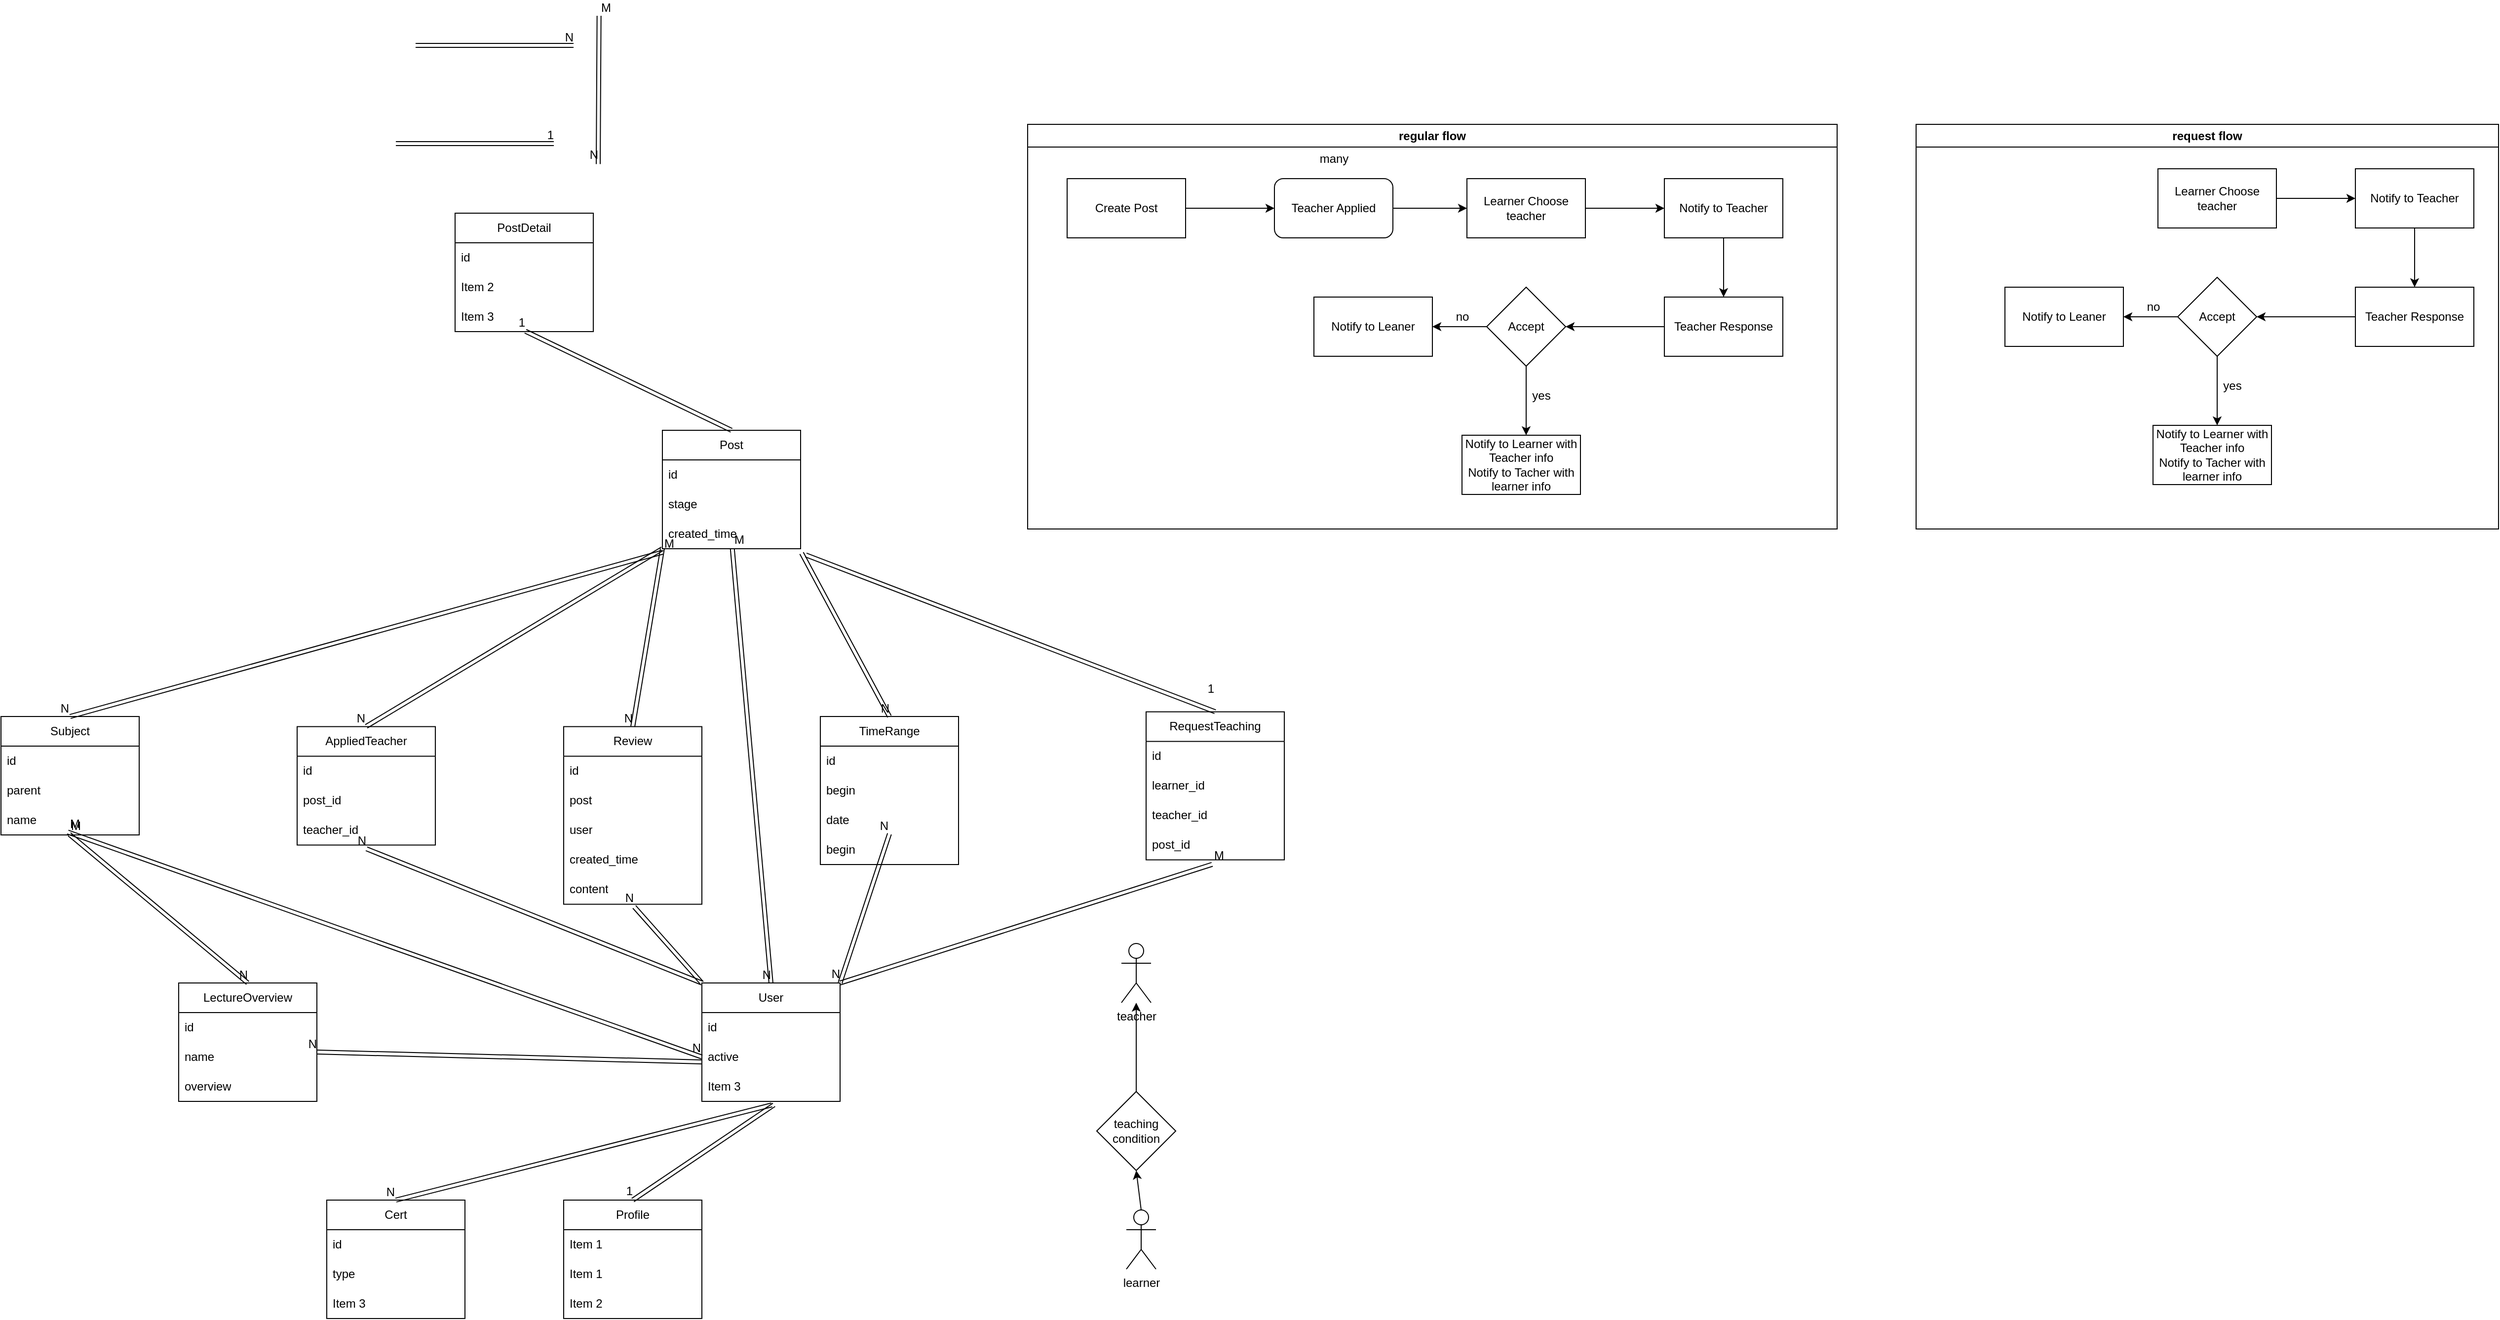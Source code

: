 <mxfile version="21.6.1" type="github" pages="4">
  <diagram name="Page-1" id="ulExaYNeWJO9vZlM2AOD">
    <mxGraphModel dx="3374" dy="1856" grid="1" gridSize="10" guides="1" tooltips="1" connect="1" arrows="1" fold="1" page="1" pageScale="1" pageWidth="850" pageHeight="1100" math="0" shadow="0">
      <root>
        <mxCell id="0" />
        <mxCell id="1" parent="0" />
        <mxCell id="eXuaTyJAbWY_H0V2AS7y-1" value="Post" style="swimlane;fontStyle=0;childLayout=stackLayout;horizontal=1;startSize=30;horizontalStack=0;resizeParent=1;resizeParentMax=0;resizeLast=0;collapsible=1;marginBottom=0;whiteSpace=wrap;html=1;" parent="1" vertex="1">
          <mxGeometry x="-400" y="270" width="140" height="120" as="geometry" />
        </mxCell>
        <mxCell id="eXuaTyJAbWY_H0V2AS7y-2" value="id" style="text;strokeColor=none;fillColor=none;align=left;verticalAlign=middle;spacingLeft=4;spacingRight=4;overflow=hidden;points=[[0,0.5],[1,0.5]];portConstraint=eastwest;rotatable=0;whiteSpace=wrap;html=1;" parent="eXuaTyJAbWY_H0V2AS7y-1" vertex="1">
          <mxGeometry y="30" width="140" height="30" as="geometry" />
        </mxCell>
        <mxCell id="eXuaTyJAbWY_H0V2AS7y-3" value="stage" style="text;strokeColor=none;fillColor=none;align=left;verticalAlign=middle;spacingLeft=4;spacingRight=4;overflow=hidden;points=[[0,0.5],[1,0.5]];portConstraint=eastwest;rotatable=0;whiteSpace=wrap;html=1;" parent="eXuaTyJAbWY_H0V2AS7y-1" vertex="1">
          <mxGeometry y="60" width="140" height="30" as="geometry" />
        </mxCell>
        <mxCell id="eXuaTyJAbWY_H0V2AS7y-4" value="created_time" style="text;strokeColor=none;fillColor=none;align=left;verticalAlign=middle;spacingLeft=4;spacingRight=4;overflow=hidden;points=[[0,0.5],[1,0.5]];portConstraint=eastwest;rotatable=0;whiteSpace=wrap;html=1;" parent="eXuaTyJAbWY_H0V2AS7y-1" vertex="1">
          <mxGeometry y="90" width="140" height="30" as="geometry" />
        </mxCell>
        <mxCell id="eXuaTyJAbWY_H0V2AS7y-5" value="Subject" style="swimlane;fontStyle=0;childLayout=stackLayout;horizontal=1;startSize=30;horizontalStack=0;resizeParent=1;resizeParentMax=0;resizeLast=0;collapsible=1;marginBottom=0;whiteSpace=wrap;html=1;" parent="1" vertex="1">
          <mxGeometry x="-1070" y="560" width="140" height="120" as="geometry" />
        </mxCell>
        <mxCell id="eXuaTyJAbWY_H0V2AS7y-6" value="id" style="text;strokeColor=none;fillColor=none;align=left;verticalAlign=middle;spacingLeft=4;spacingRight=4;overflow=hidden;points=[[0,0.5],[1,0.5]];portConstraint=eastwest;rotatable=0;whiteSpace=wrap;html=1;" parent="eXuaTyJAbWY_H0V2AS7y-5" vertex="1">
          <mxGeometry y="30" width="140" height="30" as="geometry" />
        </mxCell>
        <mxCell id="eXuaTyJAbWY_H0V2AS7y-7" value="parent" style="text;strokeColor=none;fillColor=none;align=left;verticalAlign=middle;spacingLeft=4;spacingRight=4;overflow=hidden;points=[[0,0.5],[1,0.5]];portConstraint=eastwest;rotatable=0;whiteSpace=wrap;html=1;" parent="eXuaTyJAbWY_H0V2AS7y-5" vertex="1">
          <mxGeometry y="60" width="140" height="30" as="geometry" />
        </mxCell>
        <mxCell id="eXuaTyJAbWY_H0V2AS7y-8" value="name" style="text;strokeColor=none;fillColor=none;align=left;verticalAlign=middle;spacingLeft=4;spacingRight=4;overflow=hidden;points=[[0,0.5],[1,0.5]];portConstraint=eastwest;rotatable=0;whiteSpace=wrap;html=1;" parent="eXuaTyJAbWY_H0V2AS7y-5" vertex="1">
          <mxGeometry y="90" width="140" height="30" as="geometry" />
        </mxCell>
        <mxCell id="eXuaTyJAbWY_H0V2AS7y-9" value="Review" style="swimlane;fontStyle=0;childLayout=stackLayout;horizontal=1;startSize=30;horizontalStack=0;resizeParent=1;resizeParentMax=0;resizeLast=0;collapsible=1;marginBottom=0;whiteSpace=wrap;html=1;" parent="1" vertex="1">
          <mxGeometry x="-500" y="570.21" width="140" height="180" as="geometry" />
        </mxCell>
        <mxCell id="eXuaTyJAbWY_H0V2AS7y-10" value="id" style="text;strokeColor=none;fillColor=none;align=left;verticalAlign=middle;spacingLeft=4;spacingRight=4;overflow=hidden;points=[[0,0.5],[1,0.5]];portConstraint=eastwest;rotatable=0;whiteSpace=wrap;html=1;" parent="eXuaTyJAbWY_H0V2AS7y-9" vertex="1">
          <mxGeometry y="30" width="140" height="30" as="geometry" />
        </mxCell>
        <mxCell id="eXuaTyJAbWY_H0V2AS7y-11" value="post" style="text;strokeColor=none;fillColor=none;align=left;verticalAlign=middle;spacingLeft=4;spacingRight=4;overflow=hidden;points=[[0,0.5],[1,0.5]];portConstraint=eastwest;rotatable=0;whiteSpace=wrap;html=1;" parent="eXuaTyJAbWY_H0V2AS7y-9" vertex="1">
          <mxGeometry y="60" width="140" height="30" as="geometry" />
        </mxCell>
        <mxCell id="eXuaTyJAbWY_H0V2AS7y-12" value="user" style="text;strokeColor=none;fillColor=none;align=left;verticalAlign=middle;spacingLeft=4;spacingRight=4;overflow=hidden;points=[[0,0.5],[1,0.5]];portConstraint=eastwest;rotatable=0;whiteSpace=wrap;html=1;" parent="eXuaTyJAbWY_H0V2AS7y-9" vertex="1">
          <mxGeometry y="90" width="140" height="30" as="geometry" />
        </mxCell>
        <mxCell id="eXuaTyJAbWY_H0V2AS7y-13" value="created_time" style="text;strokeColor=none;fillColor=none;align=left;verticalAlign=middle;spacingLeft=4;spacingRight=4;overflow=hidden;points=[[0,0.5],[1,0.5]];portConstraint=eastwest;rotatable=0;whiteSpace=wrap;html=1;" parent="eXuaTyJAbWY_H0V2AS7y-9" vertex="1">
          <mxGeometry y="120" width="140" height="30" as="geometry" />
        </mxCell>
        <mxCell id="eXuaTyJAbWY_H0V2AS7y-14" value="content" style="text;strokeColor=none;fillColor=none;align=left;verticalAlign=middle;spacingLeft=4;spacingRight=4;overflow=hidden;points=[[0,0.5],[1,0.5]];portConstraint=eastwest;rotatable=0;whiteSpace=wrap;html=1;" parent="eXuaTyJAbWY_H0V2AS7y-9" vertex="1">
          <mxGeometry y="150" width="140" height="30" as="geometry" />
        </mxCell>
        <mxCell id="eXuaTyJAbWY_H0V2AS7y-15" value="TimeRange" style="swimlane;fontStyle=0;childLayout=stackLayout;horizontal=1;startSize=30;horizontalStack=0;resizeParent=1;resizeParentMax=0;resizeLast=0;collapsible=1;marginBottom=0;whiteSpace=wrap;html=1;" parent="1" vertex="1">
          <mxGeometry x="-240" y="560" width="140" height="150" as="geometry" />
        </mxCell>
        <mxCell id="eXuaTyJAbWY_H0V2AS7y-16" value="id" style="text;strokeColor=none;fillColor=none;align=left;verticalAlign=middle;spacingLeft=4;spacingRight=4;overflow=hidden;points=[[0,0.5],[1,0.5]];portConstraint=eastwest;rotatable=0;whiteSpace=wrap;html=1;" parent="eXuaTyJAbWY_H0V2AS7y-15" vertex="1">
          <mxGeometry y="30" width="140" height="30" as="geometry" />
        </mxCell>
        <mxCell id="eXuaTyJAbWY_H0V2AS7y-17" value="begin" style="text;strokeColor=none;fillColor=none;align=left;verticalAlign=middle;spacingLeft=4;spacingRight=4;overflow=hidden;points=[[0,0.5],[1,0.5]];portConstraint=eastwest;rotatable=0;whiteSpace=wrap;html=1;" parent="eXuaTyJAbWY_H0V2AS7y-15" vertex="1">
          <mxGeometry y="60" width="140" height="30" as="geometry" />
        </mxCell>
        <mxCell id="eXuaTyJAbWY_H0V2AS7y-18" value="date" style="text;strokeColor=none;fillColor=none;align=left;verticalAlign=middle;spacingLeft=4;spacingRight=4;overflow=hidden;points=[[0,0.5],[1,0.5]];portConstraint=eastwest;rotatable=0;whiteSpace=wrap;html=1;" parent="eXuaTyJAbWY_H0V2AS7y-15" vertex="1">
          <mxGeometry y="90" width="140" height="30" as="geometry" />
        </mxCell>
        <mxCell id="eXuaTyJAbWY_H0V2AS7y-19" value="begin" style="text;strokeColor=none;fillColor=none;align=left;verticalAlign=middle;spacingLeft=4;spacingRight=4;overflow=hidden;points=[[0,0.5],[1,0.5]];portConstraint=eastwest;rotatable=0;whiteSpace=wrap;html=1;" parent="eXuaTyJAbWY_H0V2AS7y-15" vertex="1">
          <mxGeometry y="120" width="140" height="30" as="geometry" />
        </mxCell>
        <mxCell id="eXuaTyJAbWY_H0V2AS7y-20" value="User" style="swimlane;fontStyle=0;childLayout=stackLayout;horizontal=1;startSize=30;horizontalStack=0;resizeParent=1;resizeParentMax=0;resizeLast=0;collapsible=1;marginBottom=0;whiteSpace=wrap;html=1;" parent="1" vertex="1">
          <mxGeometry x="-360" y="830" width="140" height="120" as="geometry" />
        </mxCell>
        <mxCell id="eXuaTyJAbWY_H0V2AS7y-21" value="id" style="text;strokeColor=none;fillColor=none;align=left;verticalAlign=middle;spacingLeft=4;spacingRight=4;overflow=hidden;points=[[0,0.5],[1,0.5]];portConstraint=eastwest;rotatable=0;whiteSpace=wrap;html=1;" parent="eXuaTyJAbWY_H0V2AS7y-20" vertex="1">
          <mxGeometry y="30" width="140" height="30" as="geometry" />
        </mxCell>
        <mxCell id="eXuaTyJAbWY_H0V2AS7y-22" value="active" style="text;strokeColor=none;fillColor=none;align=left;verticalAlign=middle;spacingLeft=4;spacingRight=4;overflow=hidden;points=[[0,0.5],[1,0.5]];portConstraint=eastwest;rotatable=0;whiteSpace=wrap;html=1;" parent="eXuaTyJAbWY_H0V2AS7y-20" vertex="1">
          <mxGeometry y="60" width="140" height="30" as="geometry" />
        </mxCell>
        <mxCell id="eXuaTyJAbWY_H0V2AS7y-23" value="Item 3" style="text;strokeColor=none;fillColor=none;align=left;verticalAlign=middle;spacingLeft=4;spacingRight=4;overflow=hidden;points=[[0,0.5],[1,0.5]];portConstraint=eastwest;rotatable=0;whiteSpace=wrap;html=1;" parent="eXuaTyJAbWY_H0V2AS7y-20" vertex="1">
          <mxGeometry y="90" width="140" height="30" as="geometry" />
        </mxCell>
        <mxCell id="eXuaTyJAbWY_H0V2AS7y-24" value="Cert" style="swimlane;fontStyle=0;childLayout=stackLayout;horizontal=1;startSize=30;horizontalStack=0;resizeParent=1;resizeParentMax=0;resizeLast=0;collapsible=1;marginBottom=0;whiteSpace=wrap;html=1;" parent="1" vertex="1">
          <mxGeometry x="-740" y="1050" width="140" height="120" as="geometry" />
        </mxCell>
        <mxCell id="eXuaTyJAbWY_H0V2AS7y-25" value="id" style="text;strokeColor=none;fillColor=none;align=left;verticalAlign=middle;spacingLeft=4;spacingRight=4;overflow=hidden;points=[[0,0.5],[1,0.5]];portConstraint=eastwest;rotatable=0;whiteSpace=wrap;html=1;" parent="eXuaTyJAbWY_H0V2AS7y-24" vertex="1">
          <mxGeometry y="30" width="140" height="30" as="geometry" />
        </mxCell>
        <mxCell id="eXuaTyJAbWY_H0V2AS7y-26" value="type" style="text;strokeColor=none;fillColor=none;align=left;verticalAlign=middle;spacingLeft=4;spacingRight=4;overflow=hidden;points=[[0,0.5],[1,0.5]];portConstraint=eastwest;rotatable=0;whiteSpace=wrap;html=1;" parent="eXuaTyJAbWY_H0V2AS7y-24" vertex="1">
          <mxGeometry y="60" width="140" height="30" as="geometry" />
        </mxCell>
        <mxCell id="eXuaTyJAbWY_H0V2AS7y-27" value="Item 3" style="text;strokeColor=none;fillColor=none;align=left;verticalAlign=middle;spacingLeft=4;spacingRight=4;overflow=hidden;points=[[0,0.5],[1,0.5]];portConstraint=eastwest;rotatable=0;whiteSpace=wrap;html=1;" parent="eXuaTyJAbWY_H0V2AS7y-24" vertex="1">
          <mxGeometry y="90" width="140" height="30" as="geometry" />
        </mxCell>
        <mxCell id="eXuaTyJAbWY_H0V2AS7y-28" value="Profile" style="swimlane;fontStyle=0;childLayout=stackLayout;horizontal=1;startSize=30;horizontalStack=0;resizeParent=1;resizeParentMax=0;resizeLast=0;collapsible=1;marginBottom=0;whiteSpace=wrap;html=1;" parent="1" vertex="1">
          <mxGeometry x="-500" y="1050" width="140" height="120" as="geometry" />
        </mxCell>
        <mxCell id="eXuaTyJAbWY_H0V2AS7y-29" value="Item 1" style="text;strokeColor=none;fillColor=none;align=left;verticalAlign=middle;spacingLeft=4;spacingRight=4;overflow=hidden;points=[[0,0.5],[1,0.5]];portConstraint=eastwest;rotatable=0;whiteSpace=wrap;html=1;" parent="eXuaTyJAbWY_H0V2AS7y-28" vertex="1">
          <mxGeometry y="30" width="140" height="30" as="geometry" />
        </mxCell>
        <mxCell id="eXuaTyJAbWY_H0V2AS7y-30" value="Item 1" style="text;strokeColor=none;fillColor=none;align=left;verticalAlign=middle;spacingLeft=4;spacingRight=4;overflow=hidden;points=[[0,0.5],[1,0.5]];portConstraint=eastwest;rotatable=0;whiteSpace=wrap;html=1;" parent="eXuaTyJAbWY_H0V2AS7y-28" vertex="1">
          <mxGeometry y="60" width="140" height="30" as="geometry" />
        </mxCell>
        <mxCell id="eXuaTyJAbWY_H0V2AS7y-31" value="Item 2" style="text;strokeColor=none;fillColor=none;align=left;verticalAlign=middle;spacingLeft=4;spacingRight=4;overflow=hidden;points=[[0,0.5],[1,0.5]];portConstraint=eastwest;rotatable=0;whiteSpace=wrap;html=1;" parent="eXuaTyJAbWY_H0V2AS7y-28" vertex="1">
          <mxGeometry y="90" width="140" height="30" as="geometry" />
        </mxCell>
        <mxCell id="eXuaTyJAbWY_H0V2AS7y-32" value="" style="shape=link;html=1;rounded=0;exitX=0.522;exitY=1.116;exitDx=0;exitDy=0;entryX=0.5;entryY=0;entryDx=0;entryDy=0;exitPerimeter=0;" parent="1" source="eXuaTyJAbWY_H0V2AS7y-23" target="eXuaTyJAbWY_H0V2AS7y-28" edge="1">
          <mxGeometry relative="1" as="geometry">
            <mxPoint x="560" y="600.21" as="sourcePoint" />
            <mxPoint x="720" y="600.21" as="targetPoint" />
          </mxGeometry>
        </mxCell>
        <mxCell id="eXuaTyJAbWY_H0V2AS7y-33" value="1" style="resizable=0;html=1;align=right;verticalAlign=bottom;" parent="eXuaTyJAbWY_H0V2AS7y-32" connectable="0" vertex="1">
          <mxGeometry x="1" relative="1" as="geometry" />
        </mxCell>
        <mxCell id="eXuaTyJAbWY_H0V2AS7y-34" value="" style="shape=link;html=1;rounded=0;entryX=0.502;entryY=1.13;entryDx=0;entryDy=0;entryPerimeter=0;" parent="1" target="eXuaTyJAbWY_H0V2AS7y-60" edge="1">
          <mxGeometry relative="1" as="geometry">
            <mxPoint x="-360" y="830" as="sourcePoint" />
            <mxPoint x="690" y="490.0" as="targetPoint" />
          </mxGeometry>
        </mxCell>
        <mxCell id="eXuaTyJAbWY_H0V2AS7y-35" value="N" style="resizable=0;html=1;align=right;verticalAlign=bottom;" parent="eXuaTyJAbWY_H0V2AS7y-34" connectable="0" vertex="1">
          <mxGeometry x="1" relative="1" as="geometry" />
        </mxCell>
        <mxCell id="eXuaTyJAbWY_H0V2AS7y-36" value="" style="shape=link;html=1;rounded=0;entryX=0.5;entryY=0;entryDx=0;entryDy=0;exitX=0.506;exitY=0.993;exitDx=0;exitDy=0;exitPerimeter=0;" parent="1" source="eXuaTyJAbWY_H0V2AS7y-4" target="eXuaTyJAbWY_H0V2AS7y-20" edge="1">
          <mxGeometry relative="1" as="geometry">
            <mxPoint x="290" y="280" as="sourcePoint" />
            <mxPoint x="450" y="280" as="targetPoint" />
          </mxGeometry>
        </mxCell>
        <mxCell id="eXuaTyJAbWY_H0V2AS7y-37" value="M" style="resizable=0;html=1;align=left;verticalAlign=bottom;" parent="eXuaTyJAbWY_H0V2AS7y-36" connectable="0" vertex="1">
          <mxGeometry x="-1" relative="1" as="geometry" />
        </mxCell>
        <mxCell id="eXuaTyJAbWY_H0V2AS7y-38" value="N" style="resizable=0;html=1;align=right;verticalAlign=bottom;" parent="eXuaTyJAbWY_H0V2AS7y-36" connectable="0" vertex="1">
          <mxGeometry x="1" relative="1" as="geometry" />
        </mxCell>
        <mxCell id="eXuaTyJAbWY_H0V2AS7y-39" value="" style="shape=link;html=1;rounded=0;" parent="1" edge="1">
          <mxGeometry relative="1" as="geometry">
            <mxPoint x="-670" y="-20.5" as="sourcePoint" />
            <mxPoint x="-510" y="-20.5" as="targetPoint" />
          </mxGeometry>
        </mxCell>
        <mxCell id="eXuaTyJAbWY_H0V2AS7y-40" value="1" style="resizable=0;html=1;align=right;verticalAlign=bottom;" parent="eXuaTyJAbWY_H0V2AS7y-39" connectable="0" vertex="1">
          <mxGeometry x="1" relative="1" as="geometry" />
        </mxCell>
        <mxCell id="eXuaTyJAbWY_H0V2AS7y-41" value="" style="shape=link;html=1;rounded=0;exitX=0.506;exitY=1.119;exitDx=0;exitDy=0;exitPerimeter=0;entryX=0.5;entryY=0;entryDx=0;entryDy=0;" parent="1" source="eXuaTyJAbWY_H0V2AS7y-23" target="eXuaTyJAbWY_H0V2AS7y-24" edge="1">
          <mxGeometry relative="1" as="geometry">
            <mxPoint x="690" y="740.21" as="sourcePoint" />
            <mxPoint x="850" y="740.21" as="targetPoint" />
          </mxGeometry>
        </mxCell>
        <mxCell id="eXuaTyJAbWY_H0V2AS7y-42" value="N" style="resizable=0;html=1;align=right;verticalAlign=bottom;" parent="eXuaTyJAbWY_H0V2AS7y-41" connectable="0" vertex="1">
          <mxGeometry x="1" relative="1" as="geometry" />
        </mxCell>
        <mxCell id="eXuaTyJAbWY_H0V2AS7y-43" value="" style="shape=link;html=1;rounded=0;exitX=1;exitY=0;exitDx=0;exitDy=0;entryX=0.5;entryY=0.962;entryDx=0;entryDy=0;entryPerimeter=0;" parent="1" source="eXuaTyJAbWY_H0V2AS7y-20" target="eXuaTyJAbWY_H0V2AS7y-18" edge="1">
          <mxGeometry relative="1" as="geometry">
            <mxPoint x="475" y="540.21" as="sourcePoint" />
            <mxPoint x="140" y="700" as="targetPoint" />
          </mxGeometry>
        </mxCell>
        <mxCell id="eXuaTyJAbWY_H0V2AS7y-44" value="N" style="resizable=0;html=1;align=right;verticalAlign=bottom;" parent="eXuaTyJAbWY_H0V2AS7y-43" connectable="0" vertex="1">
          <mxGeometry x="1" relative="1" as="geometry" />
        </mxCell>
        <mxCell id="eXuaTyJAbWY_H0V2AS7y-45" value="" style="shape=link;html=1;rounded=0;entryX=0.5;entryY=0;entryDx=0;entryDy=0;exitX=0.506;exitY=0.993;exitDx=0;exitDy=0;exitPerimeter=0;" parent="1" edge="1">
          <mxGeometry relative="1" as="geometry">
            <mxPoint x="-464.16" y="-150.0" as="sourcePoint" />
            <mxPoint x="-465" y="0.21" as="targetPoint" />
          </mxGeometry>
        </mxCell>
        <mxCell id="eXuaTyJAbWY_H0V2AS7y-46" value="M" style="resizable=0;html=1;align=left;verticalAlign=bottom;" parent="eXuaTyJAbWY_H0V2AS7y-45" connectable="0" vertex="1">
          <mxGeometry x="-1" relative="1" as="geometry" />
        </mxCell>
        <mxCell id="eXuaTyJAbWY_H0V2AS7y-47" value="N" style="resizable=0;html=1;align=right;verticalAlign=bottom;" parent="eXuaTyJAbWY_H0V2AS7y-45" connectable="0" vertex="1">
          <mxGeometry x="1" relative="1" as="geometry" />
        </mxCell>
        <mxCell id="eXuaTyJAbWY_H0V2AS7y-48" value="" style="shape=link;html=1;rounded=0;entryX=0.511;entryY=1.09;entryDx=0;entryDy=0;entryPerimeter=0;exitX=0;exitY=0;exitDx=0;exitDy=0;" parent="1" source="eXuaTyJAbWY_H0V2AS7y-20" target="eXuaTyJAbWY_H0V2AS7y-14" edge="1">
          <mxGeometry relative="1" as="geometry">
            <mxPoint x="250" y="330" as="sourcePoint" />
            <mxPoint x="410" y="330" as="targetPoint" />
          </mxGeometry>
        </mxCell>
        <mxCell id="eXuaTyJAbWY_H0V2AS7y-49" value="N" style="resizable=0;html=1;align=right;verticalAlign=bottom;" parent="eXuaTyJAbWY_H0V2AS7y-48" connectable="0" vertex="1">
          <mxGeometry x="1" relative="1" as="geometry" />
        </mxCell>
        <mxCell id="eXuaTyJAbWY_H0V2AS7y-50" value="" style="shape=link;html=1;rounded=0;entryX=0.5;entryY=0;entryDx=0;entryDy=0;" parent="1" target="eXuaTyJAbWY_H0V2AS7y-9" edge="1">
          <mxGeometry relative="1" as="geometry">
            <mxPoint x="-400" y="390" as="sourcePoint" />
            <mxPoint x="800" y="200" as="targetPoint" />
          </mxGeometry>
        </mxCell>
        <mxCell id="eXuaTyJAbWY_H0V2AS7y-51" value="N" style="resizable=0;html=1;align=right;verticalAlign=bottom;" parent="eXuaTyJAbWY_H0V2AS7y-50" connectable="0" vertex="1">
          <mxGeometry x="1" relative="1" as="geometry" />
        </mxCell>
        <mxCell id="eXuaTyJAbWY_H0V2AS7y-52" value="" style="shape=link;html=1;rounded=0;entryX=0.5;entryY=0;entryDx=0;entryDy=0;exitX=0.001;exitY=1.119;exitDx=0;exitDy=0;exitPerimeter=0;" parent="1" source="eXuaTyJAbWY_H0V2AS7y-4" target="eXuaTyJAbWY_H0V2AS7y-5" edge="1">
          <mxGeometry relative="1" as="geometry">
            <mxPoint x="640.84" y="210" as="sourcePoint" />
            <mxPoint x="640" y="360.21" as="targetPoint" />
          </mxGeometry>
        </mxCell>
        <mxCell id="eXuaTyJAbWY_H0V2AS7y-53" value="M" style="resizable=0;html=1;align=left;verticalAlign=bottom;" parent="eXuaTyJAbWY_H0V2AS7y-52" connectable="0" vertex="1">
          <mxGeometry x="-1" relative="1" as="geometry" />
        </mxCell>
        <mxCell id="eXuaTyJAbWY_H0V2AS7y-54" value="N" style="resizable=0;html=1;align=right;verticalAlign=bottom;" parent="eXuaTyJAbWY_H0V2AS7y-52" connectable="0" vertex="1">
          <mxGeometry x="1" relative="1" as="geometry" />
        </mxCell>
        <mxCell id="eXuaTyJAbWY_H0V2AS7y-55" value="" style="shape=link;html=1;rounded=0;entryX=0.5;entryY=0;entryDx=0;entryDy=0;exitX=1.007;exitY=1.148;exitDx=0;exitDy=0;exitPerimeter=0;" parent="1" source="eXuaTyJAbWY_H0V2AS7y-4" target="eXuaTyJAbWY_H0V2AS7y-15" edge="1">
          <mxGeometry relative="1" as="geometry">
            <mxPoint x="120" y="310" as="sourcePoint" />
            <mxPoint x="280" y="310" as="targetPoint" />
          </mxGeometry>
        </mxCell>
        <mxCell id="eXuaTyJAbWY_H0V2AS7y-56" value="N" style="resizable=0;html=1;align=right;verticalAlign=bottom;" parent="eXuaTyJAbWY_H0V2AS7y-55" connectable="0" vertex="1">
          <mxGeometry x="1" relative="1" as="geometry" />
        </mxCell>
        <mxCell id="eXuaTyJAbWY_H0V2AS7y-57" value="AppliedTeacher" style="swimlane;fontStyle=0;childLayout=stackLayout;horizontal=1;startSize=30;horizontalStack=0;resizeParent=1;resizeParentMax=0;resizeLast=0;collapsible=1;marginBottom=0;whiteSpace=wrap;html=1;" parent="1" vertex="1">
          <mxGeometry x="-770" y="570.21" width="140" height="120" as="geometry" />
        </mxCell>
        <mxCell id="eXuaTyJAbWY_H0V2AS7y-58" value="id" style="text;strokeColor=none;fillColor=none;align=left;verticalAlign=middle;spacingLeft=4;spacingRight=4;overflow=hidden;points=[[0,0.5],[1,0.5]];portConstraint=eastwest;rotatable=0;whiteSpace=wrap;html=1;" parent="eXuaTyJAbWY_H0V2AS7y-57" vertex="1">
          <mxGeometry y="30" width="140" height="30" as="geometry" />
        </mxCell>
        <mxCell id="eXuaTyJAbWY_H0V2AS7y-59" value="post_id" style="text;strokeColor=none;fillColor=none;align=left;verticalAlign=middle;spacingLeft=4;spacingRight=4;overflow=hidden;points=[[0,0.5],[1,0.5]];portConstraint=eastwest;rotatable=0;whiteSpace=wrap;html=1;" parent="eXuaTyJAbWY_H0V2AS7y-57" vertex="1">
          <mxGeometry y="60" width="140" height="30" as="geometry" />
        </mxCell>
        <mxCell id="eXuaTyJAbWY_H0V2AS7y-60" value="teacher_id" style="text;strokeColor=none;fillColor=none;align=left;verticalAlign=middle;spacingLeft=4;spacingRight=4;overflow=hidden;points=[[0,0.5],[1,0.5]];portConstraint=eastwest;rotatable=0;whiteSpace=wrap;html=1;" parent="eXuaTyJAbWY_H0V2AS7y-57" vertex="1">
          <mxGeometry y="90" width="140" height="30" as="geometry" />
        </mxCell>
        <mxCell id="eXuaTyJAbWY_H0V2AS7y-61" value="" style="shape=link;html=1;rounded=0;" parent="1" edge="1">
          <mxGeometry relative="1" as="geometry">
            <mxPoint x="-650" y="-120.0" as="sourcePoint" />
            <mxPoint x="-490" y="-120.0" as="targetPoint" />
          </mxGeometry>
        </mxCell>
        <mxCell id="eXuaTyJAbWY_H0V2AS7y-62" value="N" style="resizable=0;html=1;align=right;verticalAlign=bottom;" parent="eXuaTyJAbWY_H0V2AS7y-61" connectable="0" vertex="1">
          <mxGeometry x="1" relative="1" as="geometry" />
        </mxCell>
        <mxCell id="eXuaTyJAbWY_H0V2AS7y-63" value="" style="shape=link;html=1;rounded=0;exitX=0;exitY=1;exitDx=0;exitDy=0;" parent="1" source="eXuaTyJAbWY_H0V2AS7y-1" edge="1">
          <mxGeometry relative="1" as="geometry">
            <mxPoint x="70" y="410.0" as="sourcePoint" />
            <mxPoint x="-700" y="570" as="targetPoint" />
          </mxGeometry>
        </mxCell>
        <mxCell id="eXuaTyJAbWY_H0V2AS7y-64" value="N" style="resizable=0;html=1;align=right;verticalAlign=bottom;" parent="eXuaTyJAbWY_H0V2AS7y-63" connectable="0" vertex="1">
          <mxGeometry x="1" relative="1" as="geometry" />
        </mxCell>
        <mxCell id="eXuaTyJAbWY_H0V2AS7y-65" value="RequestTeaching" style="swimlane;fontStyle=0;childLayout=stackLayout;horizontal=1;startSize=30;horizontalStack=0;resizeParent=1;resizeParentMax=0;resizeLast=0;collapsible=1;marginBottom=0;whiteSpace=wrap;html=1;" parent="1" vertex="1">
          <mxGeometry x="90" y="555.21" width="140" height="150" as="geometry" />
        </mxCell>
        <mxCell id="eXuaTyJAbWY_H0V2AS7y-66" value="id" style="text;strokeColor=none;fillColor=none;align=left;verticalAlign=middle;spacingLeft=4;spacingRight=4;overflow=hidden;points=[[0,0.5],[1,0.5]];portConstraint=eastwest;rotatable=0;whiteSpace=wrap;html=1;" parent="eXuaTyJAbWY_H0V2AS7y-65" vertex="1">
          <mxGeometry y="30" width="140" height="30" as="geometry" />
        </mxCell>
        <mxCell id="eXuaTyJAbWY_H0V2AS7y-67" value="learner_id" style="text;strokeColor=none;fillColor=none;align=left;verticalAlign=middle;spacingLeft=4;spacingRight=4;overflow=hidden;points=[[0,0.5],[1,0.5]];portConstraint=eastwest;rotatable=0;whiteSpace=wrap;html=1;" parent="eXuaTyJAbWY_H0V2AS7y-65" vertex="1">
          <mxGeometry y="60" width="140" height="30" as="geometry" />
        </mxCell>
        <mxCell id="eXuaTyJAbWY_H0V2AS7y-68" value="teacher_id" style="text;strokeColor=none;fillColor=none;align=left;verticalAlign=middle;spacingLeft=4;spacingRight=4;overflow=hidden;points=[[0,0.5],[1,0.5]];portConstraint=eastwest;rotatable=0;whiteSpace=wrap;html=1;" parent="eXuaTyJAbWY_H0V2AS7y-65" vertex="1">
          <mxGeometry y="90" width="140" height="30" as="geometry" />
        </mxCell>
        <mxCell id="eXuaTyJAbWY_H0V2AS7y-69" value="post_id" style="text;strokeColor=none;fillColor=none;align=left;verticalAlign=middle;spacingLeft=4;spacingRight=4;overflow=hidden;points=[[0,0.5],[1,0.5]];portConstraint=eastwest;rotatable=0;whiteSpace=wrap;html=1;" parent="eXuaTyJAbWY_H0V2AS7y-65" vertex="1">
          <mxGeometry y="120" width="140" height="30" as="geometry" />
        </mxCell>
        <mxCell id="eXuaTyJAbWY_H0V2AS7y-70" value="" style="shape=link;html=1;rounded=0;entryX=1;entryY=0;entryDx=0;entryDy=0;exitX=0.478;exitY=1.154;exitDx=0;exitDy=0;exitPerimeter=0;" parent="1" source="eXuaTyJAbWY_H0V2AS7y-69" target="eXuaTyJAbWY_H0V2AS7y-20" edge="1">
          <mxGeometry relative="1" as="geometry">
            <mxPoint x="-9.16" y="390.0" as="sourcePoint" />
            <mxPoint x="-10" y="540.21" as="targetPoint" />
          </mxGeometry>
        </mxCell>
        <mxCell id="eXuaTyJAbWY_H0V2AS7y-71" value="M" style="resizable=0;html=1;align=left;verticalAlign=bottom;" parent="eXuaTyJAbWY_H0V2AS7y-70" connectable="0" vertex="1">
          <mxGeometry x="-1" relative="1" as="geometry" />
        </mxCell>
        <mxCell id="eXuaTyJAbWY_H0V2AS7y-72" value="N" style="resizable=0;html=1;align=right;verticalAlign=bottom;" parent="eXuaTyJAbWY_H0V2AS7y-70" connectable="0" vertex="1">
          <mxGeometry x="1" relative="1" as="geometry" />
        </mxCell>
        <mxCell id="eXuaTyJAbWY_H0V2AS7y-73" value="" style="shape=link;html=1;rounded=0;entryX=0.5;entryY=0;entryDx=0;entryDy=0;exitX=1.038;exitY=1.211;exitDx=0;exitDy=0;exitPerimeter=0;" parent="1" source="eXuaTyJAbWY_H0V2AS7y-4" target="eXuaTyJAbWY_H0V2AS7y-65" edge="1">
          <mxGeometry relative="1" as="geometry">
            <mxPoint x="-20" y="310" as="sourcePoint" />
            <mxPoint x="140" y="310" as="targetPoint" />
          </mxGeometry>
        </mxCell>
        <mxCell id="eXuaTyJAbWY_H0V2AS7y-74" value="1" style="resizable=0;html=1;align=right;verticalAlign=bottom;" parent="eXuaTyJAbWY_H0V2AS7y-73" connectable="0" vertex="1">
          <mxGeometry x="1" relative="1" as="geometry">
            <mxPoint y="-15" as="offset" />
          </mxGeometry>
        </mxCell>
        <mxCell id="eXuaTyJAbWY_H0V2AS7y-75" value="PostDetail" style="swimlane;fontStyle=0;childLayout=stackLayout;horizontal=1;startSize=30;horizontalStack=0;resizeParent=1;resizeParentMax=0;resizeLast=0;collapsible=1;marginBottom=0;whiteSpace=wrap;html=1;" parent="1" vertex="1">
          <mxGeometry x="-610" y="50" width="140" height="120" as="geometry" />
        </mxCell>
        <mxCell id="eXuaTyJAbWY_H0V2AS7y-76" value="id" style="text;strokeColor=none;fillColor=none;align=left;verticalAlign=middle;spacingLeft=4;spacingRight=4;overflow=hidden;points=[[0,0.5],[1,0.5]];portConstraint=eastwest;rotatable=0;whiteSpace=wrap;html=1;" parent="eXuaTyJAbWY_H0V2AS7y-75" vertex="1">
          <mxGeometry y="30" width="140" height="30" as="geometry" />
        </mxCell>
        <mxCell id="eXuaTyJAbWY_H0V2AS7y-77" value="Item 2" style="text;strokeColor=none;fillColor=none;align=left;verticalAlign=middle;spacingLeft=4;spacingRight=4;overflow=hidden;points=[[0,0.5],[1,0.5]];portConstraint=eastwest;rotatable=0;whiteSpace=wrap;html=1;" parent="eXuaTyJAbWY_H0V2AS7y-75" vertex="1">
          <mxGeometry y="60" width="140" height="30" as="geometry" />
        </mxCell>
        <mxCell id="eXuaTyJAbWY_H0V2AS7y-78" value="Item 3" style="text;strokeColor=none;fillColor=none;align=left;verticalAlign=middle;spacingLeft=4;spacingRight=4;overflow=hidden;points=[[0,0.5],[1,0.5]];portConstraint=eastwest;rotatable=0;whiteSpace=wrap;html=1;" parent="eXuaTyJAbWY_H0V2AS7y-75" vertex="1">
          <mxGeometry y="90" width="140" height="30" as="geometry" />
        </mxCell>
        <mxCell id="eXuaTyJAbWY_H0V2AS7y-79" value="" style="shape=link;html=1;rounded=0;entryX=0.509;entryY=0.989;entryDx=0;entryDy=0;entryPerimeter=0;" parent="1" target="eXuaTyJAbWY_H0V2AS7y-78" edge="1">
          <mxGeometry relative="1" as="geometry">
            <mxPoint x="-330" y="270" as="sourcePoint" />
            <mxPoint x="-150" y="130" as="targetPoint" />
          </mxGeometry>
        </mxCell>
        <mxCell id="eXuaTyJAbWY_H0V2AS7y-80" value="1" style="resizable=0;html=1;align=right;verticalAlign=bottom;" parent="eXuaTyJAbWY_H0V2AS7y-79" connectable="0" vertex="1">
          <mxGeometry x="1" relative="1" as="geometry" />
        </mxCell>
        <mxCell id="eXuaTyJAbWY_H0V2AS7y-81" value="learner" style="shape=umlActor;verticalLabelPosition=bottom;verticalAlign=top;html=1;outlineConnect=0;" parent="1" vertex="1">
          <mxGeometry x="70" y="1060" width="30" height="60" as="geometry" />
        </mxCell>
        <mxCell id="eXuaTyJAbWY_H0V2AS7y-82" value="teacher" style="shape=umlActor;verticalLabelPosition=bottom;verticalAlign=top;html=1;outlineConnect=0;" parent="1" vertex="1">
          <mxGeometry x="65" y="790" width="30" height="60" as="geometry" />
        </mxCell>
        <mxCell id="eXuaTyJAbWY_H0V2AS7y-83" value="" style="endArrow=classic;html=1;rounded=0;exitX=0.5;exitY=0;exitDx=0;exitDy=0;exitPerimeter=0;entryX=0.5;entryY=1;entryDx=0;entryDy=0;" parent="1" source="eXuaTyJAbWY_H0V2AS7y-81" target="eXuaTyJAbWY_H0V2AS7y-85" edge="1">
          <mxGeometry width="50" height="50" relative="1" as="geometry">
            <mxPoint x="170" y="970" as="sourcePoint" />
            <mxPoint x="220" y="920" as="targetPoint" />
          </mxGeometry>
        </mxCell>
        <mxCell id="eXuaTyJAbWY_H0V2AS7y-84" style="edgeStyle=orthogonalEdgeStyle;rounded=0;orthogonalLoop=1;jettySize=auto;html=1;exitX=0.5;exitY=0;exitDx=0;exitDy=0;" parent="1" source="eXuaTyJAbWY_H0V2AS7y-85" target="eXuaTyJAbWY_H0V2AS7y-82" edge="1">
          <mxGeometry relative="1" as="geometry" />
        </mxCell>
        <mxCell id="eXuaTyJAbWY_H0V2AS7y-85" value="teaching condition" style="rhombus;whiteSpace=wrap;html=1;" parent="1" vertex="1">
          <mxGeometry x="40" y="940" width="80" height="80" as="geometry" />
        </mxCell>
        <mxCell id="eXuaTyJAbWY_H0V2AS7y-86" value="" style="shape=link;html=1;rounded=0;entryX=0;entryY=0.5;entryDx=0;entryDy=0;exitX=0.483;exitY=0.903;exitDx=0;exitDy=0;exitPerimeter=0;" parent="1" source="eXuaTyJAbWY_H0V2AS7y-8" target="eXuaTyJAbWY_H0V2AS7y-22" edge="1">
          <mxGeometry relative="1" as="geometry">
            <mxPoint x="-899.16" y="780.0" as="sourcePoint" />
            <mxPoint x="-900" y="930.21" as="targetPoint" />
          </mxGeometry>
        </mxCell>
        <mxCell id="eXuaTyJAbWY_H0V2AS7y-87" value="M" style="resizable=0;html=1;align=left;verticalAlign=bottom;" parent="eXuaTyJAbWY_H0V2AS7y-86" connectable="0" vertex="1">
          <mxGeometry x="-1" relative="1" as="geometry" />
        </mxCell>
        <mxCell id="eXuaTyJAbWY_H0V2AS7y-88" value="N" style="resizable=0;html=1;align=right;verticalAlign=bottom;" parent="eXuaTyJAbWY_H0V2AS7y-86" connectable="0" vertex="1">
          <mxGeometry x="1" relative="1" as="geometry" />
        </mxCell>
        <mxCell id="eXuaTyJAbWY_H0V2AS7y-89" style="edgeStyle=orthogonalEdgeStyle;rounded=0;orthogonalLoop=1;jettySize=auto;html=1;exitX=1;exitY=0.5;exitDx=0;exitDy=0;entryX=0;entryY=0.5;entryDx=0;entryDy=0;" parent="1" source="eXuaTyJAbWY_H0V2AS7y-90" target="eXuaTyJAbWY_H0V2AS7y-92" edge="1">
          <mxGeometry relative="1" as="geometry" />
        </mxCell>
        <mxCell id="eXuaTyJAbWY_H0V2AS7y-90" value="Create Post" style="rounded=0;whiteSpace=wrap;html=1;" parent="1" vertex="1">
          <mxGeometry x="10" y="15" width="120" height="60" as="geometry" />
        </mxCell>
        <mxCell id="eXuaTyJAbWY_H0V2AS7y-91" style="edgeStyle=orthogonalEdgeStyle;rounded=0;orthogonalLoop=1;jettySize=auto;html=1;" parent="1" source="eXuaTyJAbWY_H0V2AS7y-92" target="eXuaTyJAbWY_H0V2AS7y-95" edge="1">
          <mxGeometry relative="1" as="geometry" />
        </mxCell>
        <mxCell id="eXuaTyJAbWY_H0V2AS7y-92" value="Teacher Applied" style="rounded=1;whiteSpace=wrap;html=1;" parent="1" vertex="1">
          <mxGeometry x="220" y="15" width="120" height="60" as="geometry" />
        </mxCell>
        <mxCell id="eXuaTyJAbWY_H0V2AS7y-93" value="many" style="text;html=1;align=center;verticalAlign=middle;resizable=0;points=[];autosize=1;strokeColor=none;fillColor=none;" parent="1" vertex="1">
          <mxGeometry x="255" y="-20" width="50" height="30" as="geometry" />
        </mxCell>
        <mxCell id="eXuaTyJAbWY_H0V2AS7y-94" value="" style="edgeStyle=orthogonalEdgeStyle;rounded=0;orthogonalLoop=1;jettySize=auto;html=1;" parent="1" source="eXuaTyJAbWY_H0V2AS7y-95" target="eXuaTyJAbWY_H0V2AS7y-97" edge="1">
          <mxGeometry relative="1" as="geometry" />
        </mxCell>
        <mxCell id="eXuaTyJAbWY_H0V2AS7y-95" value="Learner Choose teacher" style="rounded=0;whiteSpace=wrap;html=1;" parent="1" vertex="1">
          <mxGeometry x="415" y="15" width="120" height="60" as="geometry" />
        </mxCell>
        <mxCell id="eXuaTyJAbWY_H0V2AS7y-96" style="edgeStyle=orthogonalEdgeStyle;rounded=0;orthogonalLoop=1;jettySize=auto;html=1;" parent="1" source="eXuaTyJAbWY_H0V2AS7y-97" edge="1">
          <mxGeometry relative="1" as="geometry">
            <mxPoint x="675" y="135.0" as="targetPoint" />
          </mxGeometry>
        </mxCell>
        <mxCell id="eXuaTyJAbWY_H0V2AS7y-97" value="Notify to Teacher" style="rounded=0;whiteSpace=wrap;html=1;" parent="1" vertex="1">
          <mxGeometry x="615" y="15" width="120" height="60" as="geometry" />
        </mxCell>
        <mxCell id="eXuaTyJAbWY_H0V2AS7y-98" style="edgeStyle=orthogonalEdgeStyle;rounded=0;orthogonalLoop=1;jettySize=auto;html=1;entryX=1;entryY=0.5;entryDx=0;entryDy=0;" parent="1" source="eXuaTyJAbWY_H0V2AS7y-99" target="eXuaTyJAbWY_H0V2AS7y-102" edge="1">
          <mxGeometry relative="1" as="geometry" />
        </mxCell>
        <mxCell id="eXuaTyJAbWY_H0V2AS7y-99" value="Teacher Response" style="rounded=0;whiteSpace=wrap;html=1;" parent="1" vertex="1">
          <mxGeometry x="615" y="135" width="120" height="60" as="geometry" />
        </mxCell>
        <mxCell id="eXuaTyJAbWY_H0V2AS7y-100" style="edgeStyle=orthogonalEdgeStyle;rounded=0;orthogonalLoop=1;jettySize=auto;html=1;" parent="1" source="eXuaTyJAbWY_H0V2AS7y-102" edge="1">
          <mxGeometry relative="1" as="geometry">
            <mxPoint x="475" y="275.0" as="targetPoint" />
          </mxGeometry>
        </mxCell>
        <mxCell id="eXuaTyJAbWY_H0V2AS7y-101" style="edgeStyle=orthogonalEdgeStyle;rounded=0;orthogonalLoop=1;jettySize=auto;html=1;entryX=1;entryY=0.5;entryDx=0;entryDy=0;" parent="1" source="eXuaTyJAbWY_H0V2AS7y-102" target="eXuaTyJAbWY_H0V2AS7y-105" edge="1">
          <mxGeometry relative="1" as="geometry">
            <mxPoint x="370" y="165.0" as="targetPoint" />
          </mxGeometry>
        </mxCell>
        <mxCell id="eXuaTyJAbWY_H0V2AS7y-102" value="Accept" style="rhombus;whiteSpace=wrap;html=1;" parent="1" vertex="1">
          <mxGeometry x="435" y="125" width="80" height="80" as="geometry" />
        </mxCell>
        <mxCell id="eXuaTyJAbWY_H0V2AS7y-103" value="Notify to Learner with Teacher info&lt;br&gt;Notify to Tacher with learner info" style="rounded=0;whiteSpace=wrap;html=1;" parent="1" vertex="1">
          <mxGeometry x="410" y="275" width="120" height="60" as="geometry" />
        </mxCell>
        <mxCell id="eXuaTyJAbWY_H0V2AS7y-104" value="yes" style="text;html=1;align=center;verticalAlign=middle;resizable=0;points=[];autosize=1;strokeColor=none;fillColor=none;" parent="1" vertex="1">
          <mxGeometry x="470" y="220" width="40" height="30" as="geometry" />
        </mxCell>
        <mxCell id="eXuaTyJAbWY_H0V2AS7y-105" value="Notify to Leaner" style="whiteSpace=wrap;html=1;" parent="1" vertex="1">
          <mxGeometry x="260" y="135" width="120" height="60" as="geometry" />
        </mxCell>
        <mxCell id="eXuaTyJAbWY_H0V2AS7y-106" value="no" style="text;html=1;align=center;verticalAlign=middle;resizable=0;points=[];autosize=1;strokeColor=none;fillColor=none;" parent="1" vertex="1">
          <mxGeometry x="390" y="140" width="40" height="30" as="geometry" />
        </mxCell>
        <mxCell id="eXuaTyJAbWY_H0V2AS7y-107" value="regular flow" style="swimlane;whiteSpace=wrap;html=1;" parent="1" vertex="1">
          <mxGeometry x="-30" y="-40" width="820" height="410" as="geometry" />
        </mxCell>
        <mxCell id="eXuaTyJAbWY_H0V2AS7y-108" value="" style="edgeStyle=orthogonalEdgeStyle;rounded=0;orthogonalLoop=1;jettySize=auto;html=1;" parent="1" source="eXuaTyJAbWY_H0V2AS7y-109" target="eXuaTyJAbWY_H0V2AS7y-111" edge="1">
          <mxGeometry relative="1" as="geometry" />
        </mxCell>
        <mxCell id="eXuaTyJAbWY_H0V2AS7y-109" value="Learner Choose teacher" style="rounded=0;whiteSpace=wrap;html=1;" parent="1" vertex="1">
          <mxGeometry x="1115" y="5" width="120" height="60" as="geometry" />
        </mxCell>
        <mxCell id="eXuaTyJAbWY_H0V2AS7y-110" style="edgeStyle=orthogonalEdgeStyle;rounded=0;orthogonalLoop=1;jettySize=auto;html=1;" parent="1" source="eXuaTyJAbWY_H0V2AS7y-111" edge="1">
          <mxGeometry relative="1" as="geometry">
            <mxPoint x="1375" y="125.0" as="targetPoint" />
          </mxGeometry>
        </mxCell>
        <mxCell id="eXuaTyJAbWY_H0V2AS7y-111" value="Notify to Teacher" style="rounded=0;whiteSpace=wrap;html=1;" parent="1" vertex="1">
          <mxGeometry x="1315" y="5" width="120" height="60" as="geometry" />
        </mxCell>
        <mxCell id="eXuaTyJAbWY_H0V2AS7y-112" style="edgeStyle=orthogonalEdgeStyle;rounded=0;orthogonalLoop=1;jettySize=auto;html=1;entryX=1;entryY=0.5;entryDx=0;entryDy=0;" parent="1" source="eXuaTyJAbWY_H0V2AS7y-113" target="eXuaTyJAbWY_H0V2AS7y-116" edge="1">
          <mxGeometry relative="1" as="geometry" />
        </mxCell>
        <mxCell id="eXuaTyJAbWY_H0V2AS7y-113" value="Teacher Response" style="rounded=0;whiteSpace=wrap;html=1;" parent="1" vertex="1">
          <mxGeometry x="1315" y="125" width="120" height="60" as="geometry" />
        </mxCell>
        <mxCell id="eXuaTyJAbWY_H0V2AS7y-114" style="edgeStyle=orthogonalEdgeStyle;rounded=0;orthogonalLoop=1;jettySize=auto;html=1;" parent="1" source="eXuaTyJAbWY_H0V2AS7y-116" edge="1">
          <mxGeometry relative="1" as="geometry">
            <mxPoint x="1175" y="265.0" as="targetPoint" />
          </mxGeometry>
        </mxCell>
        <mxCell id="eXuaTyJAbWY_H0V2AS7y-115" style="edgeStyle=orthogonalEdgeStyle;rounded=0;orthogonalLoop=1;jettySize=auto;html=1;entryX=1;entryY=0.5;entryDx=0;entryDy=0;" parent="1" source="eXuaTyJAbWY_H0V2AS7y-116" target="eXuaTyJAbWY_H0V2AS7y-119" edge="1">
          <mxGeometry relative="1" as="geometry">
            <mxPoint x="1070" y="155.0" as="targetPoint" />
          </mxGeometry>
        </mxCell>
        <mxCell id="eXuaTyJAbWY_H0V2AS7y-116" value="Accept" style="rhombus;whiteSpace=wrap;html=1;" parent="1" vertex="1">
          <mxGeometry x="1135" y="115" width="80" height="80" as="geometry" />
        </mxCell>
        <mxCell id="eXuaTyJAbWY_H0V2AS7y-117" value="Notify to Learner with Teacher info&lt;br&gt;Notify to Tacher with learner info" style="rounded=0;whiteSpace=wrap;html=1;" parent="1" vertex="1">
          <mxGeometry x="1110" y="265" width="120" height="60" as="geometry" />
        </mxCell>
        <mxCell id="eXuaTyJAbWY_H0V2AS7y-118" value="yes" style="text;html=1;align=center;verticalAlign=middle;resizable=0;points=[];autosize=1;strokeColor=none;fillColor=none;" parent="1" vertex="1">
          <mxGeometry x="1170" y="210" width="40" height="30" as="geometry" />
        </mxCell>
        <mxCell id="eXuaTyJAbWY_H0V2AS7y-119" value="Notify to Leaner" style="whiteSpace=wrap;html=1;" parent="1" vertex="1">
          <mxGeometry x="960" y="125" width="120" height="60" as="geometry" />
        </mxCell>
        <mxCell id="eXuaTyJAbWY_H0V2AS7y-120" value="no" style="text;html=1;align=center;verticalAlign=middle;resizable=0;points=[];autosize=1;strokeColor=none;fillColor=none;" parent="1" vertex="1">
          <mxGeometry x="1090" y="130" width="40" height="30" as="geometry" />
        </mxCell>
        <mxCell id="eXuaTyJAbWY_H0V2AS7y-121" value="request flow" style="swimlane;whiteSpace=wrap;html=1;" parent="1" vertex="1">
          <mxGeometry x="870" y="-40" width="590" height="410" as="geometry" />
        </mxCell>
        <mxCell id="FIKLe-WNXo1RkP2kKP3t-1" value="LectureOverview" style="swimlane;fontStyle=0;childLayout=stackLayout;horizontal=1;startSize=30;horizontalStack=0;resizeParent=1;resizeParentMax=0;resizeLast=0;collapsible=1;marginBottom=0;whiteSpace=wrap;html=1;" parent="1" vertex="1">
          <mxGeometry x="-890" y="830" width="140" height="120" as="geometry" />
        </mxCell>
        <mxCell id="FIKLe-WNXo1RkP2kKP3t-2" value="id" style="text;strokeColor=none;fillColor=none;align=left;verticalAlign=middle;spacingLeft=4;spacingRight=4;overflow=hidden;points=[[0,0.5],[1,0.5]];portConstraint=eastwest;rotatable=0;whiteSpace=wrap;html=1;" parent="FIKLe-WNXo1RkP2kKP3t-1" vertex="1">
          <mxGeometry y="30" width="140" height="30" as="geometry" />
        </mxCell>
        <mxCell id="FIKLe-WNXo1RkP2kKP3t-3" value="name" style="text;strokeColor=none;fillColor=none;align=left;verticalAlign=middle;spacingLeft=4;spacingRight=4;overflow=hidden;points=[[0,0.5],[1,0.5]];portConstraint=eastwest;rotatable=0;whiteSpace=wrap;html=1;" parent="FIKLe-WNXo1RkP2kKP3t-1" vertex="1">
          <mxGeometry y="60" width="140" height="30" as="geometry" />
        </mxCell>
        <mxCell id="FIKLe-WNXo1RkP2kKP3t-4" value="overview" style="text;strokeColor=none;fillColor=none;align=left;verticalAlign=middle;spacingLeft=4;spacingRight=4;overflow=hidden;points=[[0,0.5],[1,0.5]];portConstraint=eastwest;rotatable=0;whiteSpace=wrap;html=1;" parent="FIKLe-WNXo1RkP2kKP3t-1" vertex="1">
          <mxGeometry y="90" width="140" height="30" as="geometry" />
        </mxCell>
        <mxCell id="FIKLe-WNXo1RkP2kKP3t-5" value="" style="shape=link;html=1;rounded=0;" parent="1" edge="1">
          <mxGeometry relative="1" as="geometry">
            <mxPoint x="-360" y="910" as="sourcePoint" />
            <mxPoint x="-750" y="900" as="targetPoint" />
          </mxGeometry>
        </mxCell>
        <mxCell id="FIKLe-WNXo1RkP2kKP3t-6" value="N" style="resizable=0;html=1;align=right;verticalAlign=bottom;" parent="FIKLe-WNXo1RkP2kKP3t-5" connectable="0" vertex="1">
          <mxGeometry x="1" relative="1" as="geometry" />
        </mxCell>
        <mxCell id="FIKLe-WNXo1RkP2kKP3t-7" value="" style="shape=link;html=1;rounded=0;entryX=0.5;entryY=0;entryDx=0;entryDy=0;exitX=0.494;exitY=0.977;exitDx=0;exitDy=0;exitPerimeter=0;" parent="1" source="eXuaTyJAbWY_H0V2AS7y-8" target="FIKLe-WNXo1RkP2kKP3t-1" edge="1">
          <mxGeometry relative="1" as="geometry">
            <mxPoint x="-1130" y="880" as="sourcePoint" />
            <mxPoint x="-488" y="1108" as="targetPoint" />
          </mxGeometry>
        </mxCell>
        <mxCell id="FIKLe-WNXo1RkP2kKP3t-8" value="M" style="resizable=0;html=1;align=left;verticalAlign=bottom;" parent="FIKLe-WNXo1RkP2kKP3t-7" connectable="0" vertex="1">
          <mxGeometry x="-1" relative="1" as="geometry" />
        </mxCell>
        <mxCell id="FIKLe-WNXo1RkP2kKP3t-9" value="N" style="resizable=0;html=1;align=right;verticalAlign=bottom;" parent="FIKLe-WNXo1RkP2kKP3t-7" connectable="0" vertex="1">
          <mxGeometry x="1" relative="1" as="geometry" />
        </mxCell>
      </root>
    </mxGraphModel>
  </diagram>
  <diagram name="Profile" id="KCtIms2r5l8wLm0cJB7Q">
    <mxGraphModel dx="1596" dy="683" grid="1" gridSize="10" guides="1" tooltips="1" connect="1" arrows="1" fold="1" page="1" pageScale="1" pageWidth="827" pageHeight="1169" math="0" shadow="0">
      <root>
        <mxCell id="0" />
        <mxCell id="1" parent="0" />
        <mxCell id="HMMMU3HcAMlLr4I3amXF-1" value="Learner to self" style="swimlane;whiteSpace=wrap;html=1;" parent="1" vertex="1">
          <mxGeometry x="63" y="82" width="330" height="320" as="geometry" />
        </mxCell>
        <mxCell id="HMMMU3HcAMlLr4I3amXF-6" value="Personal Information&amp;nbsp;" style="rounded=0;whiteSpace=wrap;html=1;" parent="HMMMU3HcAMlLr4I3amXF-1" vertex="1">
          <mxGeometry x="105" y="90" width="120" height="60" as="geometry" />
        </mxCell>
        <mxCell id="HMMMU3HcAMlLr4I3amXF-7" value="Posts Management" style="rounded=0;whiteSpace=wrap;html=1;" parent="HMMMU3HcAMlLr4I3amXF-1" vertex="1">
          <mxGeometry x="105" y="170" width="120" height="60" as="geometry" />
        </mxCell>
        <mxCell id="HMMMU3HcAMlLr4I3amXF-2" value="All to teacher" style="swimlane;whiteSpace=wrap;html=1;" parent="1" vertex="1">
          <mxGeometry x="453" y="82" width="330" height="398" as="geometry" />
        </mxCell>
        <mxCell id="HMMMU3HcAMlLr4I3amXF-14" value="Personal Information&amp;nbsp;" style="rounded=0;whiteSpace=wrap;html=1;" parent="HMMMU3HcAMlLr4I3amXF-2" vertex="1">
          <mxGeometry x="105" y="60" width="120" height="60" as="geometry" />
        </mxCell>
        <mxCell id="HMMMU3HcAMlLr4I3amXF-16" value="Certifications" style="rounded=0;whiteSpace=wrap;html=1;" parent="HMMMU3HcAMlLr4I3amXF-2" vertex="1">
          <mxGeometry x="105" y="140" width="120" height="60" as="geometry" />
        </mxCell>
        <mxCell id="HMMMU3HcAMlLr4I3amXF-17" value="Reviews" style="rounded=0;whiteSpace=wrap;html=1;" parent="HMMMU3HcAMlLr4I3amXF-2" vertex="1">
          <mxGeometry x="105" y="220" width="120" height="60" as="geometry" />
        </mxCell>
        <mxCell id="et9xAlOUMlv20gruPdfP-2" value="LectureOverview&lt;br&gt;management" style="rounded=0;whiteSpace=wrap;html=1;" vertex="1" parent="HMMMU3HcAMlLr4I3amXF-2">
          <mxGeometry x="105" y="298" width="120" height="60" as="geometry" />
        </mxCell>
        <mxCell id="HMMMU3HcAMlLr4I3amXF-3" value="Teacher to self" style="swimlane;whiteSpace=wrap;html=1;" parent="1" vertex="1">
          <mxGeometry x="63" y="442" width="330" height="468" as="geometry" />
        </mxCell>
        <mxCell id="HMMMU3HcAMlLr4I3amXF-8" value="Personal Information&amp;nbsp;" style="rounded=0;whiteSpace=wrap;html=1;" parent="HMMMU3HcAMlLr4I3amXF-3" vertex="1">
          <mxGeometry x="105" y="50" width="120" height="60" as="geometry" />
        </mxCell>
        <mxCell id="HMMMU3HcAMlLr4I3amXF-9" value="Posts Management" style="rounded=0;whiteSpace=wrap;html=1;" parent="HMMMU3HcAMlLr4I3amXF-3" vertex="1">
          <mxGeometry x="105" y="130" width="120" height="60" as="geometry" />
        </mxCell>
        <mxCell id="HMMMU3HcAMlLr4I3amXF-10" value="Certification management" style="rounded=0;whiteSpace=wrap;html=1;" parent="HMMMU3HcAMlLr4I3amXF-3" vertex="1">
          <mxGeometry x="105" y="211" width="120" height="60" as="geometry" />
        </mxCell>
        <mxCell id="HMMMU3HcAMlLr4I3amXF-11" value="Reviews management" style="rounded=0;whiteSpace=wrap;html=1;" parent="HMMMU3HcAMlLr4I3amXF-3" vertex="1">
          <mxGeometry x="105" y="291" width="120" height="60" as="geometry" />
        </mxCell>
        <mxCell id="et9xAlOUMlv20gruPdfP-1" value="LectureOverview&lt;br&gt;management" style="rounded=0;whiteSpace=wrap;html=1;" vertex="1" parent="HMMMU3HcAMlLr4I3amXF-3">
          <mxGeometry x="105" y="368" width="120" height="60" as="geometry" />
        </mxCell>
        <mxCell id="HMMMU3HcAMlLr4I3amXF-4" value="Teacher to learner" style="swimlane;whiteSpace=wrap;html=1;" parent="1" vertex="1">
          <mxGeometry x="453" y="530" width="330" height="178" as="geometry" />
        </mxCell>
        <mxCell id="HMMMU3HcAMlLr4I3amXF-5" value="Personal Information" style="rounded=0;whiteSpace=wrap;html=1;" parent="HMMMU3HcAMlLr4I3amXF-4" vertex="1">
          <mxGeometry x="97" y="70" width="120" height="60" as="geometry" />
        </mxCell>
      </root>
    </mxGraphModel>
  </diagram>
  <diagram id="FFkAeEsiq125euux7GnC" name="Views">
    <mxGraphModel dx="1674" dy="756" grid="1" gridSize="10" guides="1" tooltips="1" connect="1" arrows="1" fold="1" page="1" pageScale="1" pageWidth="850" pageHeight="1100" math="0" shadow="0">
      <root>
        <mxCell id="0" />
        <mxCell id="1" parent="0" />
        <mxCell id="qjI7BI9TYU_y67a37HAP-1" value="Home (post list)&lt;br&gt;Vy" style="whiteSpace=wrap;html=1;aspect=fixed;" vertex="1" parent="1">
          <mxGeometry x="120" y="80" width="80" height="80" as="geometry" />
        </mxCell>
        <mxCell id="qjI7BI9TYU_y67a37HAP-2" value="List teacher&lt;br&gt;Vy" style="whiteSpace=wrap;html=1;aspect=fixed;" vertex="1" parent="1">
          <mxGeometry x="280" y="80" width="80" height="80" as="geometry" />
        </mxCell>
        <mxCell id="qjI7BI9TYU_y67a37HAP-3" value="Profile&lt;br&gt;Thuan(Trung) + Tien ?" style="whiteSpace=wrap;html=1;aspect=fixed;" vertex="1" parent="1">
          <mxGeometry x="120" y="240" width="80" height="80" as="geometry" />
        </mxCell>
        <mxCell id="qjI7BI9TYU_y67a37HAP-4" value="Authentication&lt;br&gt;Trung + Tien" style="whiteSpace=wrap;html=1;aspect=fixed;" vertex="1" parent="1">
          <mxGeometry x="280" y="240" width="80" height="80" as="geometry" />
        </mxCell>
        <mxCell id="qjI7BI9TYU_y67a37HAP-5" value="About" style="whiteSpace=wrap;html=1;aspect=fixed;" vertex="1" parent="1">
          <mxGeometry x="440" y="80" width="80" height="80" as="geometry" />
        </mxCell>
        <mxCell id="qjI7BI9TYU_y67a37HAP-6" value="Common component&lt;br&gt;Trung" style="whiteSpace=wrap;html=1;aspect=fixed;" vertex="1" parent="1">
          <mxGeometry x="440" y="240" width="80" height="80" as="geometry" />
        </mxCell>
        <mxCell id="qjI7BI9TYU_y67a37HAP-7" value="done" style="text;html=1;align=center;verticalAlign=middle;resizable=0;points=[];autosize=1;strokeColor=none;fillColor=none;" vertex="1" parent="1">
          <mxGeometry x="270" y="230" width="50" height="30" as="geometry" />
        </mxCell>
      </root>
    </mxGraphModel>
  </diagram>
  <diagram id="H32D--D5SKa7YuH6cEIt" name="Page-4">
    <mxGraphModel dx="1674" dy="756" grid="1" gridSize="10" guides="1" tooltips="1" connect="1" arrows="1" fold="1" page="1" pageScale="1" pageWidth="850" pageHeight="1100" math="0" shadow="0">
      <root>
        <mxCell id="0" />
        <mxCell id="1" parent="0" />
        <mxCell id="Xeu5Dy689t39db3h9Kth-1" value="Home (post list)&lt;br&gt;Vy" style="whiteSpace=wrap;html=1;aspect=fixed;" vertex="1" parent="1">
          <mxGeometry x="120" y="80" width="80" height="80" as="geometry" />
        </mxCell>
        <mxCell id="Xeu5Dy689t39db3h9Kth-2" value="List teacher&lt;br&gt;Vy" style="whiteSpace=wrap;html=1;aspect=fixed;" vertex="1" parent="1">
          <mxGeometry x="280" y="80" width="80" height="80" as="geometry" />
        </mxCell>
        <mxCell id="Xeu5Dy689t39db3h9Kth-3" value="Profile&lt;br&gt;Thuan(Trung) + Tien ?" style="whiteSpace=wrap;html=1;aspect=fixed;" vertex="1" parent="1">
          <mxGeometry x="120" y="240" width="80" height="80" as="geometry" />
        </mxCell>
        <mxCell id="Xeu5Dy689t39db3h9Kth-4" value="Authentication&lt;br&gt;Trung + Tien" style="whiteSpace=wrap;html=1;aspect=fixed;" vertex="1" parent="1">
          <mxGeometry x="280" y="240" width="80" height="80" as="geometry" />
        </mxCell>
        <mxCell id="Xeu5Dy689t39db3h9Kth-5" value="About" style="whiteSpace=wrap;html=1;aspect=fixed;" vertex="1" parent="1">
          <mxGeometry x="440" y="80" width="80" height="80" as="geometry" />
        </mxCell>
        <mxCell id="Xeu5Dy689t39db3h9Kth-6" value="Common component&lt;br&gt;Trung" style="whiteSpace=wrap;html=1;aspect=fixed;" vertex="1" parent="1">
          <mxGeometry x="440" y="240" width="80" height="80" as="geometry" />
        </mxCell>
        <mxCell id="Xeu5Dy689t39db3h9Kth-7" value="done" style="text;html=1;align=center;verticalAlign=middle;resizable=0;points=[];autosize=1;strokeColor=none;fillColor=none;" vertex="1" parent="1">
          <mxGeometry x="270" y="230" width="50" height="30" as="geometry" />
        </mxCell>
      </root>
    </mxGraphModel>
  </diagram>
</mxfile>
